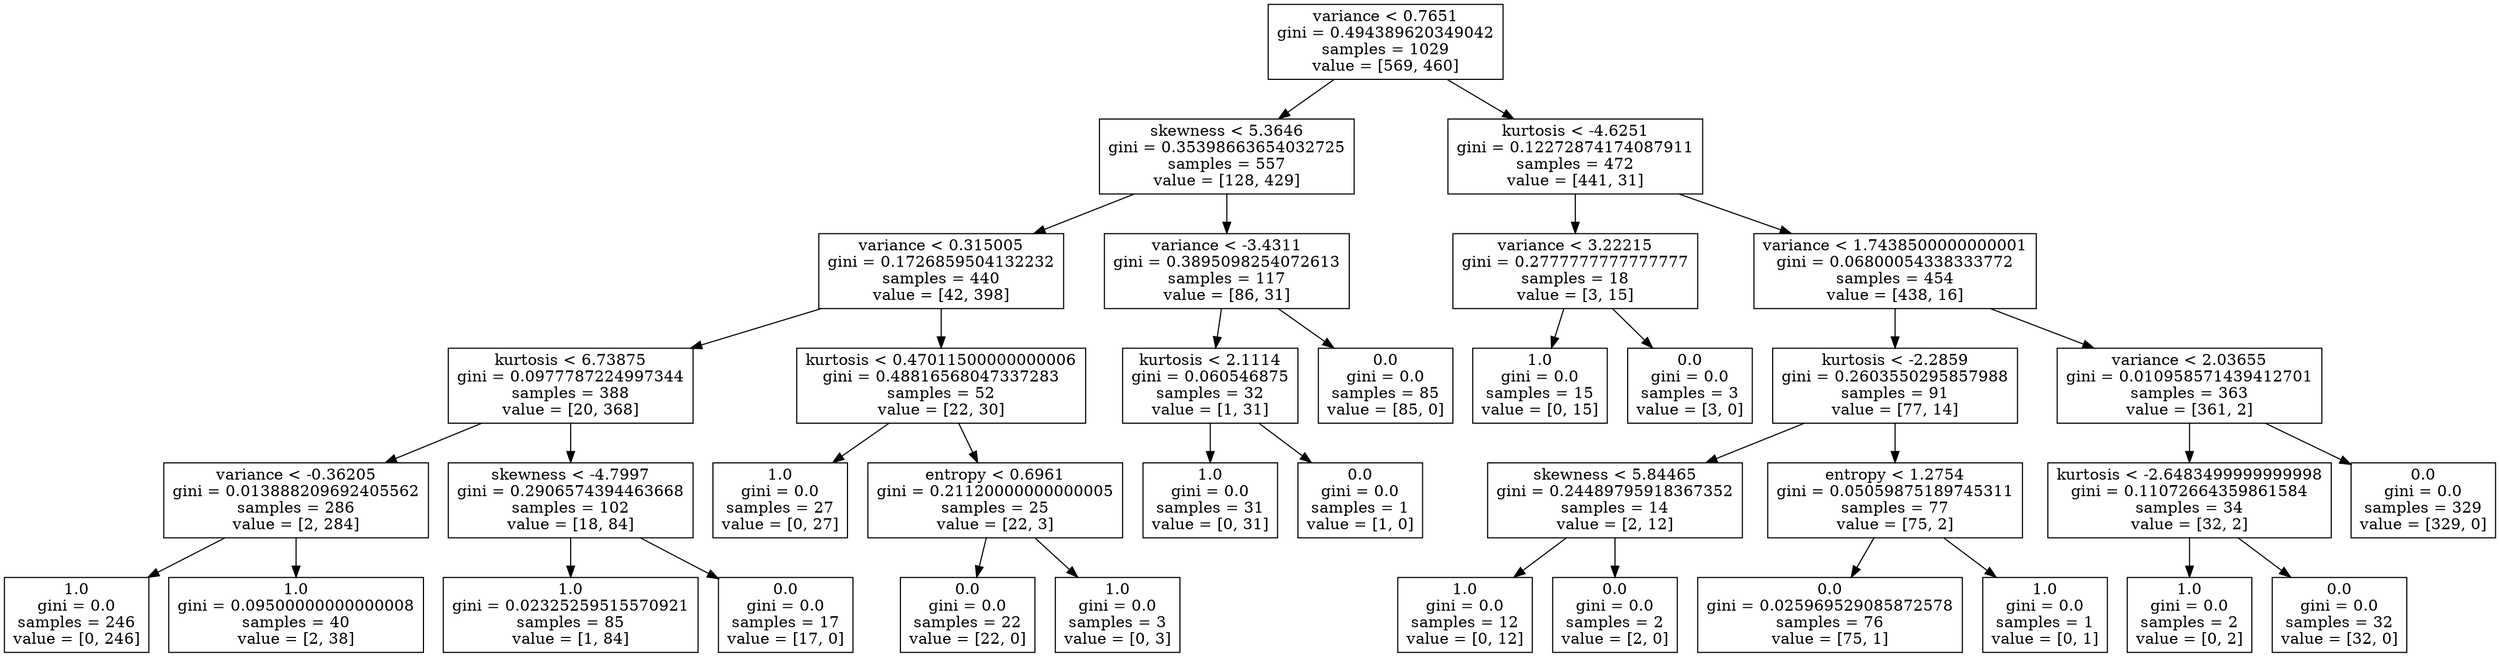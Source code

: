 digraph Tree {
node [shape=box] ;
0 [label="variance < 0.7651\ngini = 0.494389620349042\nsamples = 1029\nvalue = [569, 460]"] ;
0 -> 1
1 [label="skewness < 5.3646\ngini = 0.35398663654032725\nsamples = 557\nvalue = [128, 429]"] ;
1 -> 2
2 [label="variance < 0.315005\ngini = 0.1726859504132232\nsamples = 440\nvalue = [42, 398]"] ;
2 -> 3
3 [label="kurtosis < 6.73875\ngini = 0.0977787224997344\nsamples = 388\nvalue = [20, 368]"] ;
3 -> 4
4 [label="variance < -0.36205\ngini = 0.013888209692405562\nsamples = 286\nvalue = [2, 284]"] ;
4 -> 5
5 [label="1.0\ngini = 0.0\nsamples = 246\nvalue = [0, 246]"] ;
4 -> 6
6 [label="1.0\ngini = 0.09500000000000008\nsamples = 40\nvalue = [2, 38]"] ;
3 -> 7
7 [label="skewness < -4.7997\ngini = 0.2906574394463668\nsamples = 102\nvalue = [18, 84]"] ;
7 -> 8
8 [label="1.0\ngini = 0.02325259515570921\nsamples = 85\nvalue = [1, 84]"] ;
7 -> 9
9 [label="0.0\ngini = 0.0\nsamples = 17\nvalue = [17, 0]"] ;
2 -> 10
10 [label="kurtosis < 0.47011500000000006\ngini = 0.48816568047337283\nsamples = 52\nvalue = [22, 30]"] ;
10 -> 11
11 [label="1.0\ngini = 0.0\nsamples = 27\nvalue = [0, 27]"] ;
10 -> 12
12 [label="entropy < 0.6961\ngini = 0.21120000000000005\nsamples = 25\nvalue = [22, 3]"] ;
12 -> 13
13 [label="0.0\ngini = 0.0\nsamples = 22\nvalue = [22, 0]"] ;
12 -> 14
14 [label="1.0\ngini = 0.0\nsamples = 3\nvalue = [0, 3]"] ;
1 -> 15
15 [label="variance < -3.4311\ngini = 0.3895098254072613\nsamples = 117\nvalue = [86, 31]"] ;
15 -> 16
16 [label="kurtosis < 2.1114\ngini = 0.060546875\nsamples = 32\nvalue = [1, 31]"] ;
16 -> 17
17 [label="1.0\ngini = 0.0\nsamples = 31\nvalue = [0, 31]"] ;
16 -> 18
18 [label="0.0\ngini = 0.0\nsamples = 1\nvalue = [1, 0]"] ;
15 -> 19
19 [label="0.0\ngini = 0.0\nsamples = 85\nvalue = [85, 0]"] ;
0 -> 20
20 [label="kurtosis < -4.6251\ngini = 0.12272874174087911\nsamples = 472\nvalue = [441, 31]"] ;
20 -> 21
21 [label="variance < 3.22215\ngini = 0.2777777777777777\nsamples = 18\nvalue = [3, 15]"] ;
21 -> 22
22 [label="1.0\ngini = 0.0\nsamples = 15\nvalue = [0, 15]"] ;
21 -> 23
23 [label="0.0\ngini = 0.0\nsamples = 3\nvalue = [3, 0]"] ;
20 -> 24
24 [label="variance < 1.7438500000000001\ngini = 0.06800054338333772\nsamples = 454\nvalue = [438, 16]"] ;
24 -> 25
25 [label="kurtosis < -2.2859\ngini = 0.2603550295857988\nsamples = 91\nvalue = [77, 14]"] ;
25 -> 26
26 [label="skewness < 5.84465\ngini = 0.24489795918367352\nsamples = 14\nvalue = [2, 12]"] ;
26 -> 27
27 [label="1.0\ngini = 0.0\nsamples = 12\nvalue = [0, 12]"] ;
26 -> 28
28 [label="0.0\ngini = 0.0\nsamples = 2\nvalue = [2, 0]"] ;
25 -> 29
29 [label="entropy < 1.2754\ngini = 0.05059875189745311\nsamples = 77\nvalue = [75, 2]"] ;
29 -> 30
30 [label="0.0\ngini = 0.025969529085872578\nsamples = 76\nvalue = [75, 1]"] ;
29 -> 31
31 [label="1.0\ngini = 0.0\nsamples = 1\nvalue = [0, 1]"] ;
24 -> 32
32 [label="variance < 2.03655\ngini = 0.010958571439412701\nsamples = 363\nvalue = [361, 2]"] ;
32 -> 33
33 [label="kurtosis < -2.6483499999999998\ngini = 0.11072664359861584\nsamples = 34\nvalue = [32, 2]"] ;
33 -> 34
34 [label="1.0\ngini = 0.0\nsamples = 2\nvalue = [0, 2]"] ;
33 -> 35
35 [label="0.0\ngini = 0.0\nsamples = 32\nvalue = [32, 0]"] ;
32 -> 36
36 [label="0.0\ngini = 0.0\nsamples = 329\nvalue = [329, 0]"] ;
}

